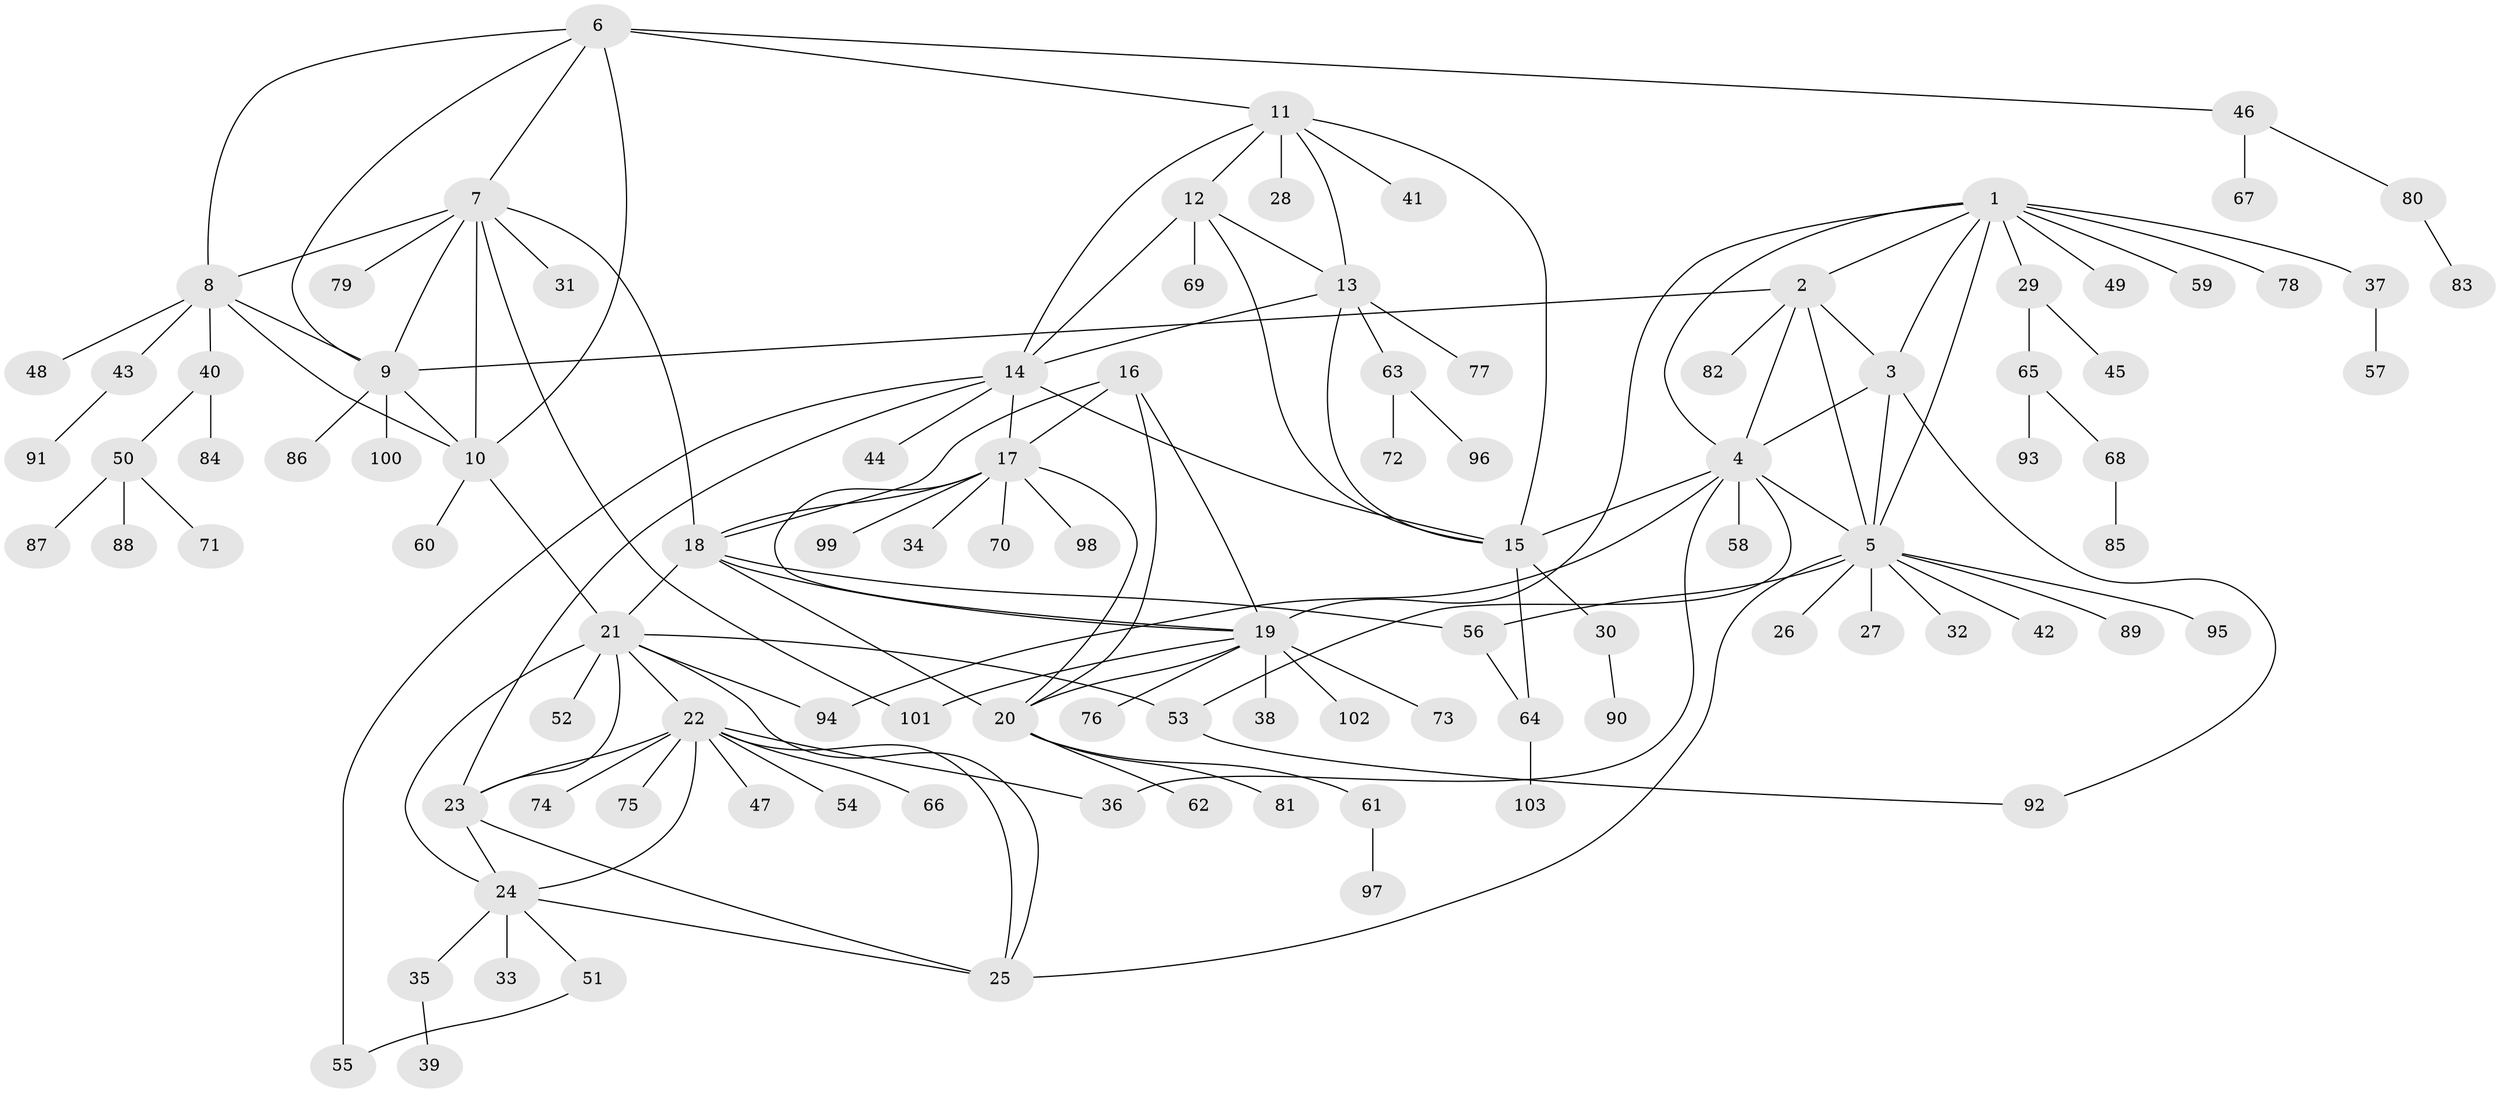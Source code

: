 // coarse degree distribution, {8: 0.0410958904109589, 4: 0.0410958904109589, 10: 0.0410958904109589, 9: 0.0410958904109589, 5: 0.0136986301369863, 3: 0.0684931506849315, 6: 0.0136986301369863, 7: 0.0273972602739726, 1: 0.5616438356164384, 2: 0.1506849315068493}
// Generated by graph-tools (version 1.1) at 2025/52/02/27/25 19:52:13]
// undirected, 103 vertices, 146 edges
graph export_dot {
graph [start="1"]
  node [color=gray90,style=filled];
  1;
  2;
  3;
  4;
  5;
  6;
  7;
  8;
  9;
  10;
  11;
  12;
  13;
  14;
  15;
  16;
  17;
  18;
  19;
  20;
  21;
  22;
  23;
  24;
  25;
  26;
  27;
  28;
  29;
  30;
  31;
  32;
  33;
  34;
  35;
  36;
  37;
  38;
  39;
  40;
  41;
  42;
  43;
  44;
  45;
  46;
  47;
  48;
  49;
  50;
  51;
  52;
  53;
  54;
  55;
  56;
  57;
  58;
  59;
  60;
  61;
  62;
  63;
  64;
  65;
  66;
  67;
  68;
  69;
  70;
  71;
  72;
  73;
  74;
  75;
  76;
  77;
  78;
  79;
  80;
  81;
  82;
  83;
  84;
  85;
  86;
  87;
  88;
  89;
  90;
  91;
  92;
  93;
  94;
  95;
  96;
  97;
  98;
  99;
  100;
  101;
  102;
  103;
  1 -- 2;
  1 -- 3;
  1 -- 4;
  1 -- 5;
  1 -- 19;
  1 -- 29;
  1 -- 37;
  1 -- 49;
  1 -- 59;
  1 -- 78;
  2 -- 3;
  2 -- 4;
  2 -- 5;
  2 -- 9;
  2 -- 82;
  3 -- 4;
  3 -- 5;
  3 -- 92;
  4 -- 5;
  4 -- 15;
  4 -- 36;
  4 -- 53;
  4 -- 58;
  4 -- 94;
  5 -- 25;
  5 -- 26;
  5 -- 27;
  5 -- 32;
  5 -- 42;
  5 -- 56;
  5 -- 89;
  5 -- 95;
  6 -- 7;
  6 -- 8;
  6 -- 9;
  6 -- 10;
  6 -- 11;
  6 -- 46;
  7 -- 8;
  7 -- 9;
  7 -- 10;
  7 -- 18;
  7 -- 31;
  7 -- 79;
  7 -- 101;
  8 -- 9;
  8 -- 10;
  8 -- 40;
  8 -- 43;
  8 -- 48;
  9 -- 10;
  9 -- 86;
  9 -- 100;
  10 -- 21;
  10 -- 60;
  11 -- 12;
  11 -- 13;
  11 -- 14;
  11 -- 15;
  11 -- 28;
  11 -- 41;
  12 -- 13;
  12 -- 14;
  12 -- 15;
  12 -- 69;
  13 -- 14;
  13 -- 15;
  13 -- 63;
  13 -- 77;
  14 -- 15;
  14 -- 17;
  14 -- 23;
  14 -- 44;
  14 -- 55;
  15 -- 30;
  15 -- 64;
  16 -- 17;
  16 -- 18;
  16 -- 19;
  16 -- 20;
  17 -- 18;
  17 -- 19;
  17 -- 20;
  17 -- 34;
  17 -- 70;
  17 -- 98;
  17 -- 99;
  18 -- 19;
  18 -- 20;
  18 -- 21;
  18 -- 56;
  19 -- 20;
  19 -- 38;
  19 -- 73;
  19 -- 76;
  19 -- 101;
  19 -- 102;
  20 -- 61;
  20 -- 62;
  20 -- 81;
  21 -- 22;
  21 -- 23;
  21 -- 24;
  21 -- 25;
  21 -- 52;
  21 -- 53;
  21 -- 94;
  22 -- 23;
  22 -- 24;
  22 -- 25;
  22 -- 36;
  22 -- 47;
  22 -- 54;
  22 -- 66;
  22 -- 74;
  22 -- 75;
  23 -- 24;
  23 -- 25;
  24 -- 25;
  24 -- 33;
  24 -- 35;
  24 -- 51;
  29 -- 45;
  29 -- 65;
  30 -- 90;
  35 -- 39;
  37 -- 57;
  40 -- 50;
  40 -- 84;
  43 -- 91;
  46 -- 67;
  46 -- 80;
  50 -- 71;
  50 -- 87;
  50 -- 88;
  51 -- 55;
  53 -- 92;
  56 -- 64;
  61 -- 97;
  63 -- 72;
  63 -- 96;
  64 -- 103;
  65 -- 68;
  65 -- 93;
  68 -- 85;
  80 -- 83;
}

